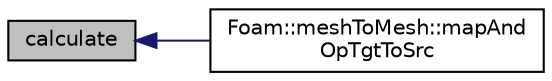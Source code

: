 digraph "calculate"
{
  bgcolor="transparent";
  edge [fontname="Helvetica",fontsize="10",labelfontname="Helvetica",labelfontsize="10"];
  node [fontname="Helvetica",fontsize="10",shape=record];
  rankdir="LR";
  Node596 [label="calculate",height=0.2,width=0.4,color="black", fillcolor="grey75", style="filled", fontcolor="black"];
  Node596 -> Node597 [dir="back",color="midnightblue",fontsize="10",style="solid",fontname="Helvetica"];
  Node597 [label="Foam::meshToMesh::mapAnd\lOpTgtToSrc",height=0.2,width=0.4,color="black",URL="$a30521.html#a95168670114bbb57f1890fe93bde9561"];
}
